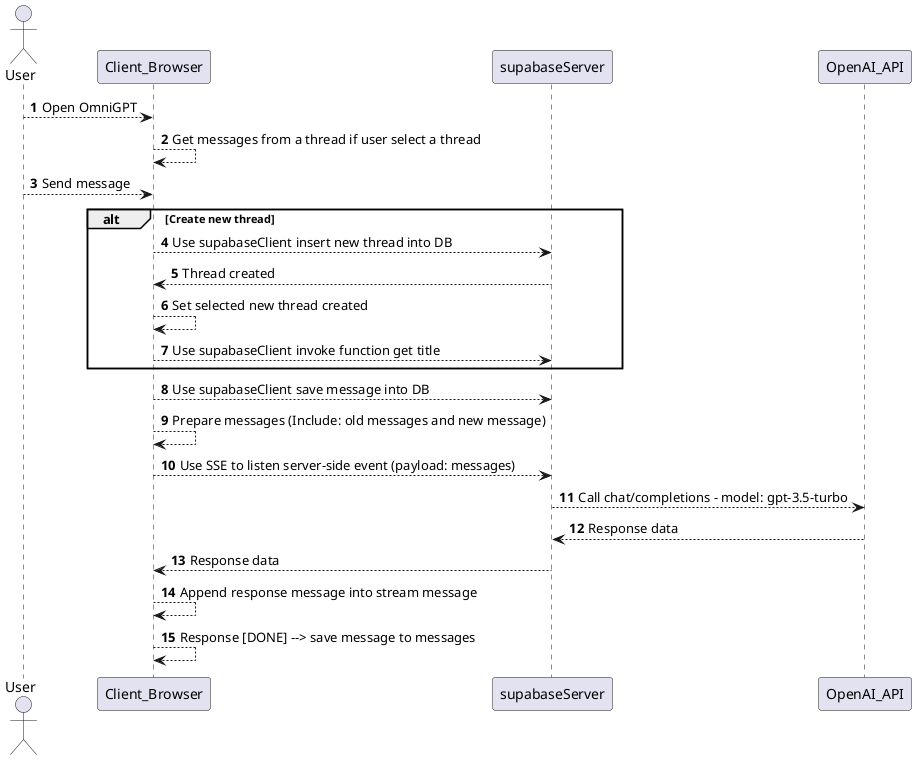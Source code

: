 @startuml
actor User

autonumber
User --> Client_Browser: Open OmniGPT
Client_Browser --> Client_Browser: Get messages from a thread if user select a thread
User --> Client_Browser: Send message

alt Create new thread
    Client_Browser --> supabaseServer: Use supabaseClient insert new thread into DB
    Client_Browser <-- supabaseServer: Thread created
    Client_Browser --> Client_Browser: Set selected new thread created
    Client_Browser --> supabaseServer: Use supabaseClient invoke function get title
end
    Client_Browser --> supabaseServer: Use supabaseClient save message into DB
    Client_Browser --> Client_Browser: Prepare messages (Include: old messages and new message)
    Client_Browser --> supabaseServer: Use SSE to listen server-side event (payload: messages)
    supabaseServer --> OpenAI_API: Call chat/completions - model: gpt-3.5-turbo
    supabaseServer <-- OpenAI_API: Response data
    Client_Browser <-- supabaseServer: Response data
    Client_Browser --> Client_Browser: Append response message into stream message
    Client_Browser --> Client_Browser: Response [DONE] --> save message to messages
@enduml